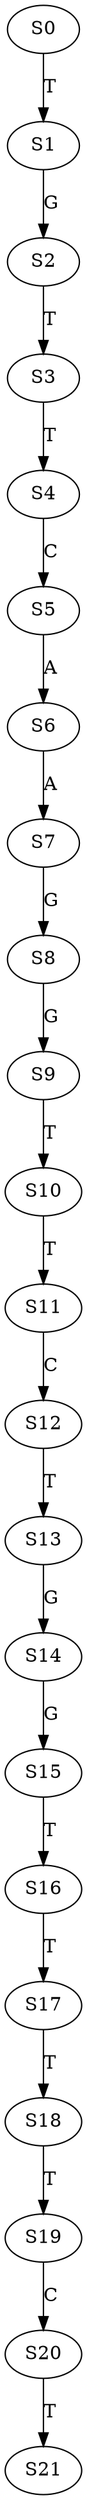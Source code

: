 strict digraph  {
	S0 -> S1 [ label = T ];
	S1 -> S2 [ label = G ];
	S2 -> S3 [ label = T ];
	S3 -> S4 [ label = T ];
	S4 -> S5 [ label = C ];
	S5 -> S6 [ label = A ];
	S6 -> S7 [ label = A ];
	S7 -> S8 [ label = G ];
	S8 -> S9 [ label = G ];
	S9 -> S10 [ label = T ];
	S10 -> S11 [ label = T ];
	S11 -> S12 [ label = C ];
	S12 -> S13 [ label = T ];
	S13 -> S14 [ label = G ];
	S14 -> S15 [ label = G ];
	S15 -> S16 [ label = T ];
	S16 -> S17 [ label = T ];
	S17 -> S18 [ label = T ];
	S18 -> S19 [ label = T ];
	S19 -> S20 [ label = C ];
	S20 -> S21 [ label = T ];
}
